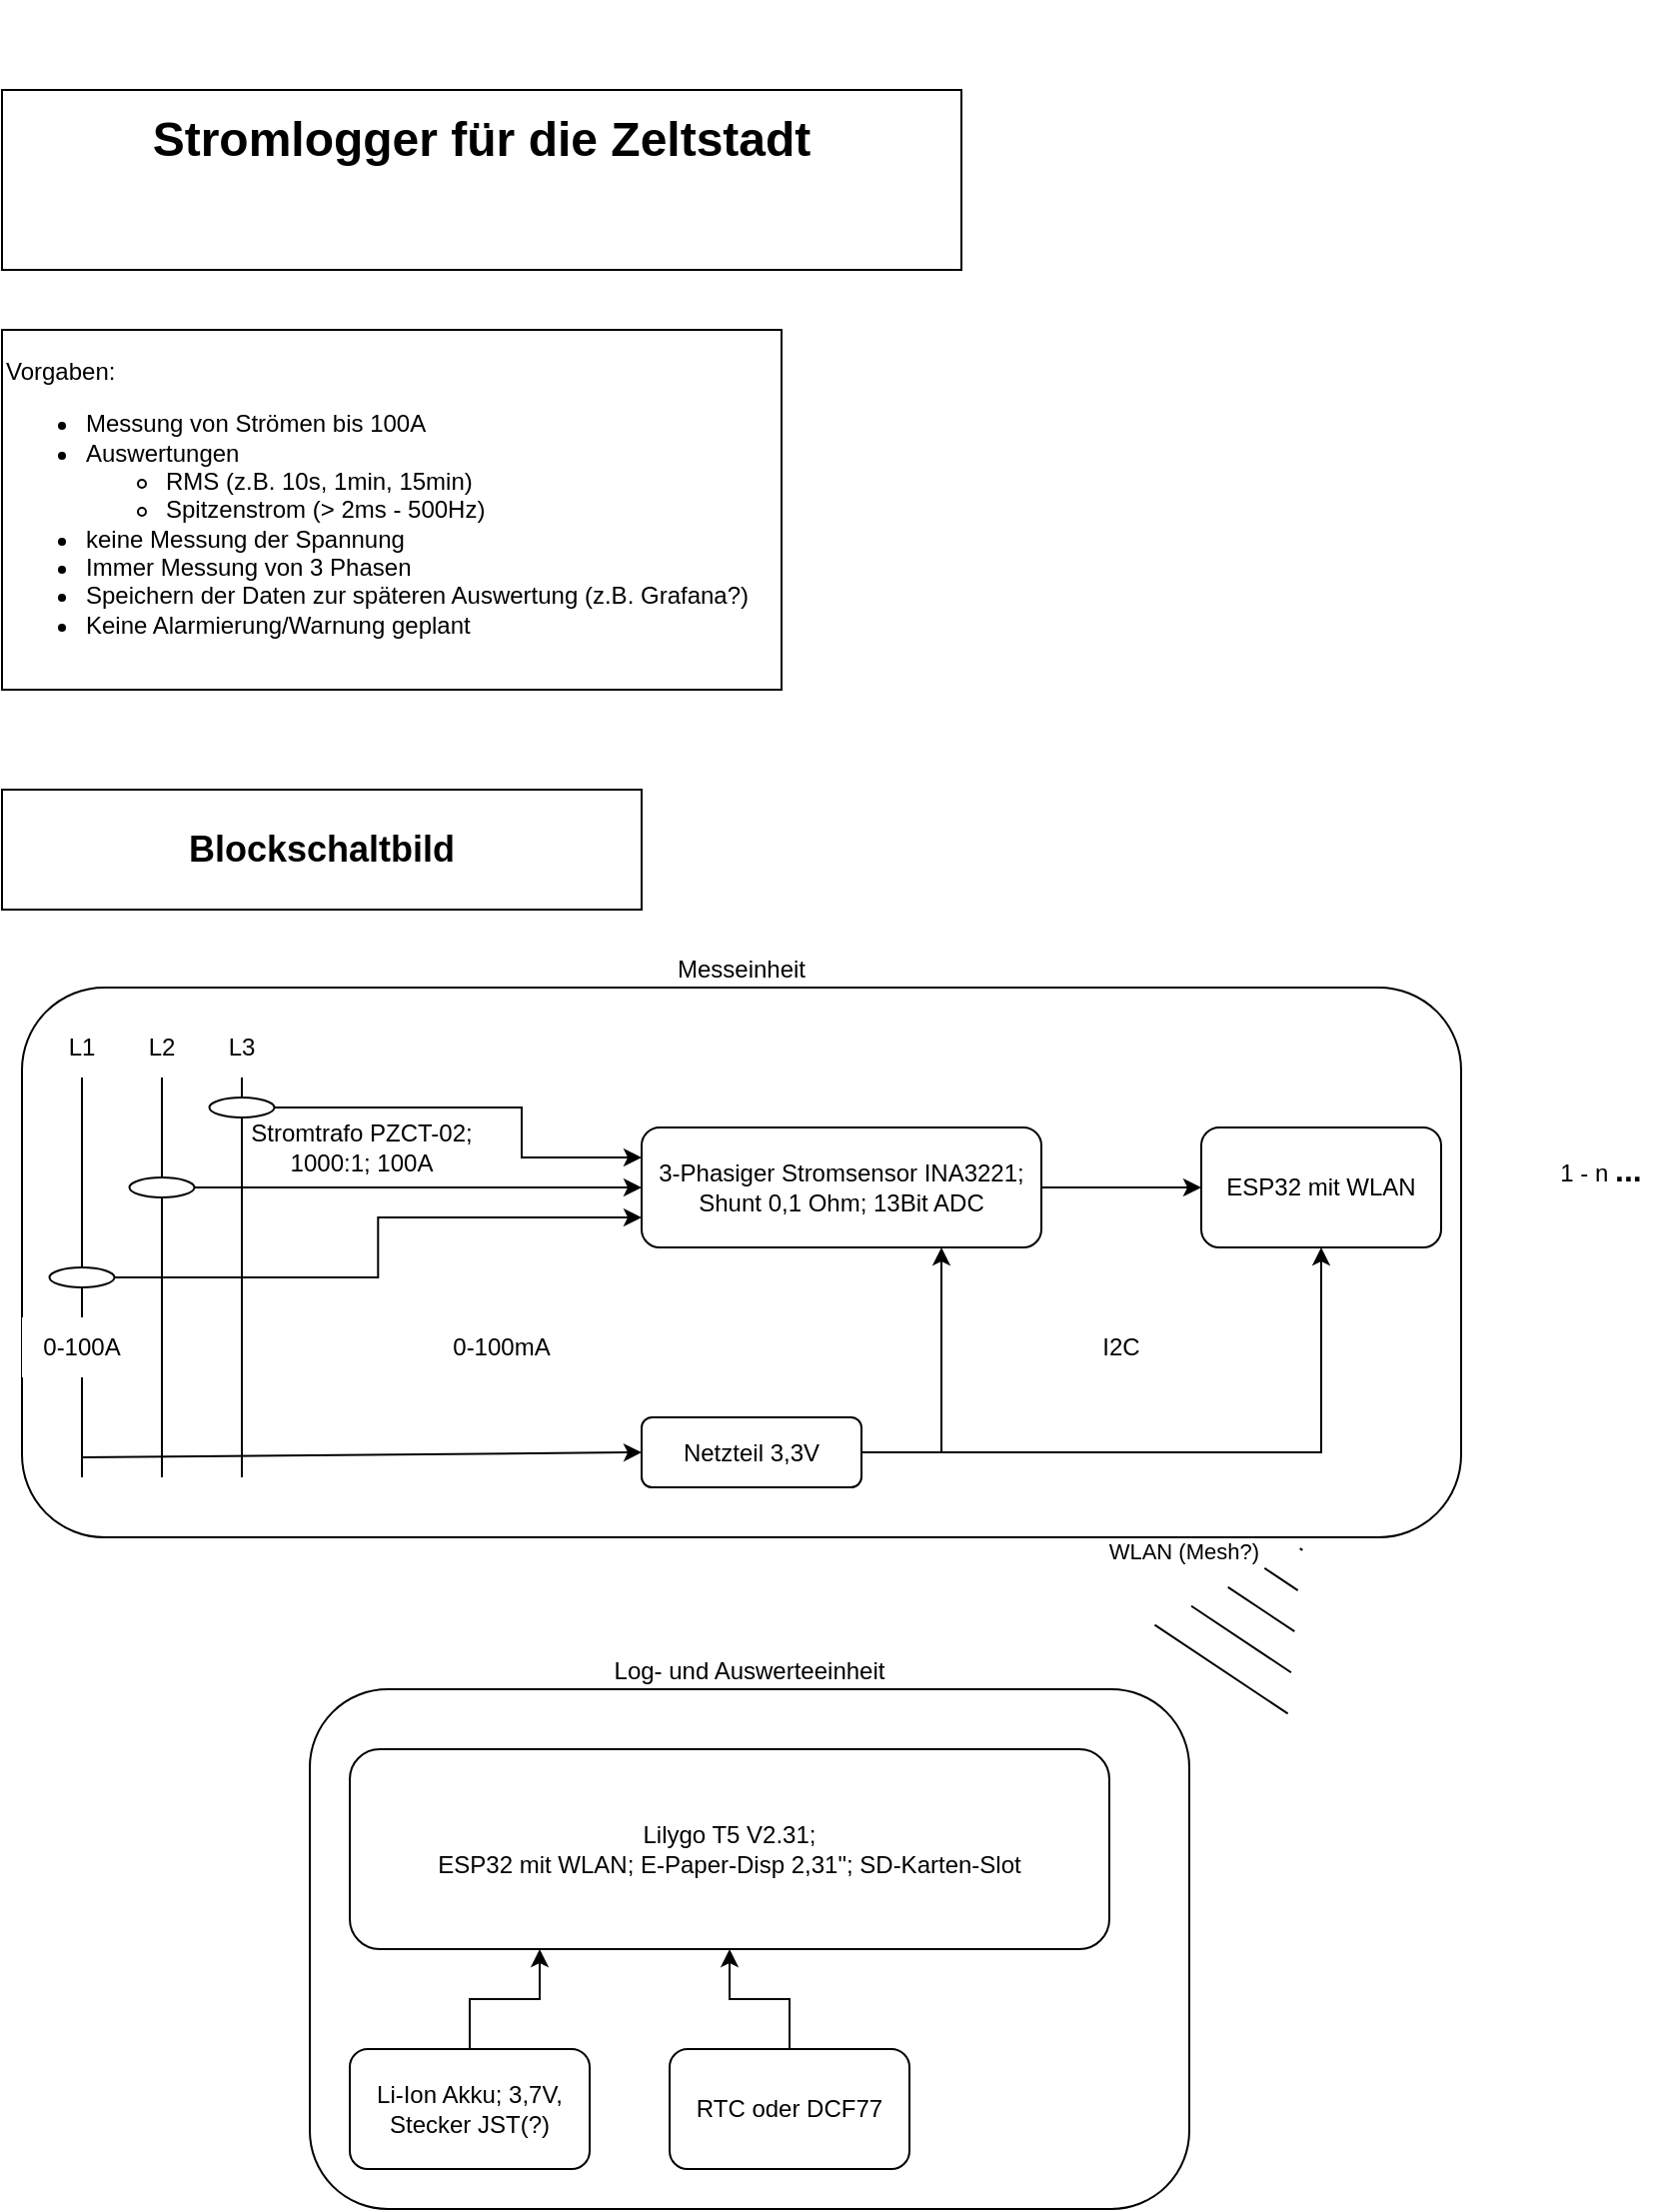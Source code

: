 <mxfile version="21.3.7" type="github">
  <diagram name="Seite-1" id="XuaZ16H_RSh9hG0B_XFD">
    <mxGraphModel dx="1035" dy="1722" grid="1" gridSize="10" guides="1" tooltips="1" connect="1" arrows="1" fold="1" page="1" pageScale="1" pageWidth="827" pageHeight="1169" math="0" shadow="0">
      <root>
        <mxCell id="0" />
        <mxCell id="1" parent="0" />
        <mxCell id="4wm6rS8gim3RebCfr74Y-38" value="Log- und Auswerteeinheit" style="rounded=1;whiteSpace=wrap;html=1;labelPosition=center;verticalLabelPosition=top;align=center;verticalAlign=bottom;" vertex="1" parent="1">
          <mxGeometry x="194" y="810" width="440" height="260" as="geometry" />
        </mxCell>
        <mxCell id="4wm6rS8gim3RebCfr74Y-30" value="Messeinheit" style="rounded=1;whiteSpace=wrap;html=1;labelPosition=center;verticalLabelPosition=top;align=center;verticalAlign=bottom;" vertex="1" parent="1">
          <mxGeometry x="50" y="459" width="720" height="275" as="geometry" />
        </mxCell>
        <mxCell id="4wm6rS8gim3RebCfr74Y-1" value="&lt;div style=&quot;font-size: 24px;&quot; align=&quot;center&quot;&gt;&lt;h1&gt;&lt;font style=&quot;font-size: 24px;&quot;&gt;&lt;b&gt;&lt;font style=&quot;font-size: 24px;&quot;&gt;Stromlogger für die Zeltstadt&lt;/font&gt;&lt;/b&gt;&lt;/font&gt;&lt;/h1&gt;&lt;/div&gt;&lt;div style=&quot;font-size: 24px;&quot; align=&quot;center&quot;&gt;&lt;font style=&quot;font-size: 24px;&quot;&gt;&lt;br&gt;&lt;/font&gt;&lt;/div&gt;&lt;div style=&quot;font-size: 24px;&quot; align=&quot;center&quot;&gt;&lt;font style=&quot;font-size: 24px;&quot;&gt;&lt;br&gt;&lt;/font&gt;&lt;/div&gt;" style="rounded=0;whiteSpace=wrap;html=1;align=center;" vertex="1" parent="1">
          <mxGeometry x="40" y="10" width="480" height="90" as="geometry" />
        </mxCell>
        <mxCell id="4wm6rS8gim3RebCfr74Y-2" value="&lt;div align=&quot;left&quot;&gt;Vorgaben:&lt;/div&gt;&lt;div align=&quot;left&quot;&gt;&lt;ul&gt;&lt;li&gt;Messung von Strömen bis 100A&lt;/li&gt;&lt;li&gt;Auswertungen&lt;/li&gt;&lt;ul&gt;&lt;li&gt;RMS (z.B. 10s, 1min, 15min)&lt;br&gt;&lt;/li&gt;&lt;li&gt;Spitzenstrom (&amp;gt; 2ms - 500Hz)&lt;br&gt;&lt;/li&gt;&lt;/ul&gt;&lt;li&gt;keine Messung der Spannung&lt;/li&gt;&lt;li&gt;Immer Messung von 3 Phasen&lt;/li&gt;&lt;li&gt;Speichern der Daten zur späteren Auswertung (z.B. Grafana?)&lt;br&gt;&lt;/li&gt;&lt;li&gt;Keine Alarmierung/Warnung geplant&lt;br&gt;&lt;/li&gt;&lt;/ul&gt;&lt;/div&gt;" style="rounded=0;whiteSpace=wrap;html=1;align=left;" vertex="1" parent="1">
          <mxGeometry x="40" y="130" width="390" height="180" as="geometry" />
        </mxCell>
        <mxCell id="4wm6rS8gim3RebCfr74Y-3" value="&lt;h2&gt;Blockschaltbild&lt;/h2&gt;" style="rounded=0;whiteSpace=wrap;html=1;align=center;" vertex="1" parent="1">
          <mxGeometry x="40" y="360" width="320" height="60" as="geometry" />
        </mxCell>
        <mxCell id="4wm6rS8gim3RebCfr74Y-4" value="" style="endArrow=none;html=1;rounded=0;" edge="1" parent="1" source="4wm6rS8gim3RebCfr74Y-12">
          <mxGeometry width="50" height="50" relative="1" as="geometry">
            <mxPoint x="80" y="634" as="sourcePoint" />
            <mxPoint x="80" y="504" as="targetPoint" />
          </mxGeometry>
        </mxCell>
        <mxCell id="4wm6rS8gim3RebCfr74Y-5" value="" style="endArrow=none;html=1;rounded=0;" edge="1" parent="1">
          <mxGeometry width="50" height="50" relative="1" as="geometry">
            <mxPoint x="120" y="704" as="sourcePoint" />
            <mxPoint x="120" y="504" as="targetPoint" />
          </mxGeometry>
        </mxCell>
        <mxCell id="4wm6rS8gim3RebCfr74Y-6" value="" style="endArrow=none;html=1;rounded=0;" edge="1" parent="1">
          <mxGeometry width="50" height="50" relative="1" as="geometry">
            <mxPoint x="160" y="704" as="sourcePoint" />
            <mxPoint x="160" y="504" as="targetPoint" />
          </mxGeometry>
        </mxCell>
        <mxCell id="4wm6rS8gim3RebCfr74Y-7" value="L1" style="text;html=1;strokeColor=none;fillColor=none;align=center;verticalAlign=middle;whiteSpace=wrap;rounded=0;" vertex="1" parent="1">
          <mxGeometry x="50" y="474" width="60" height="30" as="geometry" />
        </mxCell>
        <mxCell id="4wm6rS8gim3RebCfr74Y-8" value="L2" style="text;html=1;strokeColor=none;fillColor=none;align=center;verticalAlign=middle;whiteSpace=wrap;rounded=0;" vertex="1" parent="1">
          <mxGeometry x="90" y="474" width="60" height="30" as="geometry" />
        </mxCell>
        <mxCell id="4wm6rS8gim3RebCfr74Y-9" value="&lt;div&gt;L3&lt;/div&gt;" style="text;html=1;strokeColor=none;fillColor=none;align=center;verticalAlign=middle;whiteSpace=wrap;rounded=0;" vertex="1" parent="1">
          <mxGeometry x="130" y="474" width="60" height="30" as="geometry" />
        </mxCell>
        <mxCell id="4wm6rS8gim3RebCfr74Y-17" style="edgeStyle=orthogonalEdgeStyle;rounded=0;orthogonalLoop=1;jettySize=auto;html=1;exitX=1;exitY=0.5;exitDx=0;exitDy=0;entryX=0;entryY=0.25;entryDx=0;entryDy=0;" edge="1" parent="1" source="4wm6rS8gim3RebCfr74Y-10" target="4wm6rS8gim3RebCfr74Y-15">
          <mxGeometry relative="1" as="geometry">
            <Array as="points">
              <mxPoint x="300" y="519" />
              <mxPoint x="300" y="544" />
            </Array>
          </mxGeometry>
        </mxCell>
        <mxCell id="4wm6rS8gim3RebCfr74Y-10" value="" style="ellipse;whiteSpace=wrap;html=1;" vertex="1" parent="1">
          <mxGeometry x="143.75" y="514" width="32.5" height="10" as="geometry" />
        </mxCell>
        <mxCell id="4wm6rS8gim3RebCfr74Y-18" style="edgeStyle=orthogonalEdgeStyle;rounded=0;orthogonalLoop=1;jettySize=auto;html=1;exitX=1;exitY=0.5;exitDx=0;exitDy=0;entryX=0;entryY=0.5;entryDx=0;entryDy=0;" edge="1" parent="1" source="4wm6rS8gim3RebCfr74Y-11" target="4wm6rS8gim3RebCfr74Y-15">
          <mxGeometry relative="1" as="geometry" />
        </mxCell>
        <mxCell id="4wm6rS8gim3RebCfr74Y-11" value="" style="ellipse;whiteSpace=wrap;html=1;" vertex="1" parent="1">
          <mxGeometry x="103.75" y="554" width="32.5" height="10" as="geometry" />
        </mxCell>
        <mxCell id="4wm6rS8gim3RebCfr74Y-13" value="" style="endArrow=none;html=1;rounded=0;" edge="1" parent="1" target="4wm6rS8gim3RebCfr74Y-12">
          <mxGeometry width="50" height="50" relative="1" as="geometry">
            <mxPoint x="80" y="704" as="sourcePoint" />
            <mxPoint x="80" y="504" as="targetPoint" />
          </mxGeometry>
        </mxCell>
        <mxCell id="4wm6rS8gim3RebCfr74Y-19" style="edgeStyle=orthogonalEdgeStyle;rounded=0;orthogonalLoop=1;jettySize=auto;html=1;exitX=1;exitY=0.5;exitDx=0;exitDy=0;entryX=0;entryY=0.75;entryDx=0;entryDy=0;" edge="1" parent="1" source="4wm6rS8gim3RebCfr74Y-12" target="4wm6rS8gim3RebCfr74Y-15">
          <mxGeometry relative="1" as="geometry" />
        </mxCell>
        <mxCell id="4wm6rS8gim3RebCfr74Y-12" value="" style="ellipse;whiteSpace=wrap;html=1;" vertex="1" parent="1">
          <mxGeometry x="63.75" y="599" width="32.5" height="10" as="geometry" />
        </mxCell>
        <mxCell id="4wm6rS8gim3RebCfr74Y-14" value="Stromtrafo PZCT-02; 1000:1; 100A" style="text;html=1;strokeColor=none;fillColor=none;align=center;verticalAlign=middle;whiteSpace=wrap;rounded=0;" vertex="1" parent="1">
          <mxGeometry x="150" y="524" width="140" height="30" as="geometry" />
        </mxCell>
        <mxCell id="4wm6rS8gim3RebCfr74Y-22" style="edgeStyle=orthogonalEdgeStyle;rounded=0;orthogonalLoop=1;jettySize=auto;html=1;exitX=1;exitY=0.5;exitDx=0;exitDy=0;entryX=0;entryY=0.5;entryDx=0;entryDy=0;" edge="1" parent="1" source="4wm6rS8gim3RebCfr74Y-15" target="4wm6rS8gim3RebCfr74Y-21">
          <mxGeometry relative="1" as="geometry" />
        </mxCell>
        <mxCell id="4wm6rS8gim3RebCfr74Y-15" value="&lt;div&gt;3-Phasiger Stromsensor INA3221; Shunt 0,1 Ohm; 13Bit ADC&lt;br&gt;&lt;/div&gt;" style="rounded=1;whiteSpace=wrap;html=1;" vertex="1" parent="1">
          <mxGeometry x="360" y="529" width="200" height="60" as="geometry" />
        </mxCell>
        <mxCell id="4wm6rS8gim3RebCfr74Y-16" value="0-100A" style="text;html=1;strokeColor=none;fillColor=default;align=center;verticalAlign=middle;whiteSpace=wrap;rounded=0;" vertex="1" parent="1">
          <mxGeometry x="50" y="624" width="60" height="30" as="geometry" />
        </mxCell>
        <mxCell id="4wm6rS8gim3RebCfr74Y-20" value="0-100mA" style="text;html=1;strokeColor=none;fillColor=none;align=center;verticalAlign=middle;whiteSpace=wrap;rounded=0;" vertex="1" parent="1">
          <mxGeometry x="260" y="624" width="60" height="30" as="geometry" />
        </mxCell>
        <mxCell id="4wm6rS8gim3RebCfr74Y-21" value="ESP32 mit WLAN" style="rounded=1;whiteSpace=wrap;html=1;" vertex="1" parent="1">
          <mxGeometry x="640" y="529" width="120" height="60" as="geometry" />
        </mxCell>
        <mxCell id="4wm6rS8gim3RebCfr74Y-23" value="I2C" style="text;html=1;strokeColor=none;fillColor=none;align=center;verticalAlign=middle;whiteSpace=wrap;rounded=0;" vertex="1" parent="1">
          <mxGeometry x="570" y="624" width="60" height="30" as="geometry" />
        </mxCell>
        <mxCell id="4wm6rS8gim3RebCfr74Y-28" style="edgeStyle=orthogonalEdgeStyle;rounded=0;orthogonalLoop=1;jettySize=auto;html=1;exitX=1;exitY=0.5;exitDx=0;exitDy=0;entryX=0.75;entryY=1;entryDx=0;entryDy=0;" edge="1" parent="1" source="4wm6rS8gim3RebCfr74Y-24" target="4wm6rS8gim3RebCfr74Y-15">
          <mxGeometry relative="1" as="geometry" />
        </mxCell>
        <mxCell id="4wm6rS8gim3RebCfr74Y-29" style="edgeStyle=orthogonalEdgeStyle;rounded=0;orthogonalLoop=1;jettySize=auto;html=1;exitX=1;exitY=0.5;exitDx=0;exitDy=0;entryX=0.5;entryY=1;entryDx=0;entryDy=0;" edge="1" parent="1" source="4wm6rS8gim3RebCfr74Y-24" target="4wm6rS8gim3RebCfr74Y-21">
          <mxGeometry relative="1" as="geometry" />
        </mxCell>
        <mxCell id="4wm6rS8gim3RebCfr74Y-24" value="Netzteil 3,3V" style="rounded=1;whiteSpace=wrap;html=1;" vertex="1" parent="1">
          <mxGeometry x="360" y="674" width="110" height="35" as="geometry" />
        </mxCell>
        <mxCell id="4wm6rS8gim3RebCfr74Y-27" value="" style="endArrow=classic;html=1;rounded=0;entryX=0;entryY=0.5;entryDx=0;entryDy=0;" edge="1" parent="1" target="4wm6rS8gim3RebCfr74Y-24">
          <mxGeometry width="50" height="50" relative="1" as="geometry">
            <mxPoint x="80" y="694" as="sourcePoint" />
            <mxPoint x="440" y="584" as="targetPoint" />
          </mxGeometry>
        </mxCell>
        <mxCell id="4wm6rS8gim3RebCfr74Y-31" value="1 - n &lt;font style=&quot;font-size: 16px;&quot;&gt;&lt;b&gt;...&lt;/b&gt;&lt;/font&gt;" style="text;html=1;strokeColor=none;fillColor=none;align=center;verticalAlign=middle;whiteSpace=wrap;rounded=0;" vertex="1" parent="1">
          <mxGeometry x="810" y="535" width="60" height="30" as="geometry" />
        </mxCell>
        <mxCell id="4wm6rS8gim3RebCfr74Y-32" value="&lt;div&gt;Lilygo T5 V2.31;&lt;/div&gt;&lt;div&gt;ESP32 mit WLAN; E-Paper-Disp 2,31&quot;; SD-Karten-Slot&lt;br&gt;&lt;/div&gt;" style="rounded=1;whiteSpace=wrap;html=1;" vertex="1" parent="1">
          <mxGeometry x="214" y="840" width="380" height="100" as="geometry" />
        </mxCell>
        <mxCell id="4wm6rS8gim3RebCfr74Y-35" style="edgeStyle=orthogonalEdgeStyle;rounded=0;orthogonalLoop=1;jettySize=auto;html=1;entryX=0.25;entryY=1;entryDx=0;entryDy=0;" edge="1" parent="1" source="4wm6rS8gim3RebCfr74Y-33" target="4wm6rS8gim3RebCfr74Y-32">
          <mxGeometry relative="1" as="geometry" />
        </mxCell>
        <mxCell id="4wm6rS8gim3RebCfr74Y-33" value="Li-Ion Akku; 3,7V, Stecker JST(?)" style="rounded=1;whiteSpace=wrap;html=1;" vertex="1" parent="1">
          <mxGeometry x="214" y="990" width="120" height="60" as="geometry" />
        </mxCell>
        <mxCell id="4wm6rS8gim3RebCfr74Y-37" style="edgeStyle=orthogonalEdgeStyle;rounded=0;orthogonalLoop=1;jettySize=auto;html=1;exitX=0.5;exitY=0;exitDx=0;exitDy=0;entryX=0.5;entryY=1;entryDx=0;entryDy=0;" edge="1" parent="1" source="4wm6rS8gim3RebCfr74Y-36" target="4wm6rS8gim3RebCfr74Y-32">
          <mxGeometry relative="1" as="geometry" />
        </mxCell>
        <mxCell id="4wm6rS8gim3RebCfr74Y-36" value="RTC oder DCF77" style="rounded=1;whiteSpace=wrap;html=1;" vertex="1" parent="1">
          <mxGeometry x="374" y="990" width="120" height="60" as="geometry" />
        </mxCell>
        <mxCell id="4wm6rS8gim3RebCfr74Y-39" value="WLAN (Mesh?)" style="shape=mxgraph.arrows2.wedgeArrowDashed2;html=1;bendable=0;startWidth=40;stepSize=15;rounded=0;labelPosition=left;verticalLabelPosition=top;align=right;verticalAlign=bottom;" edge="1" parent="1">
          <mxGeometry x="0.45" y="11" width="100" height="100" relative="1" as="geometry">
            <mxPoint x="650" y="800" as="sourcePoint" />
            <mxPoint x="690" y="740" as="targetPoint" />
            <mxPoint as="offset" />
          </mxGeometry>
        </mxCell>
      </root>
    </mxGraphModel>
  </diagram>
</mxfile>
